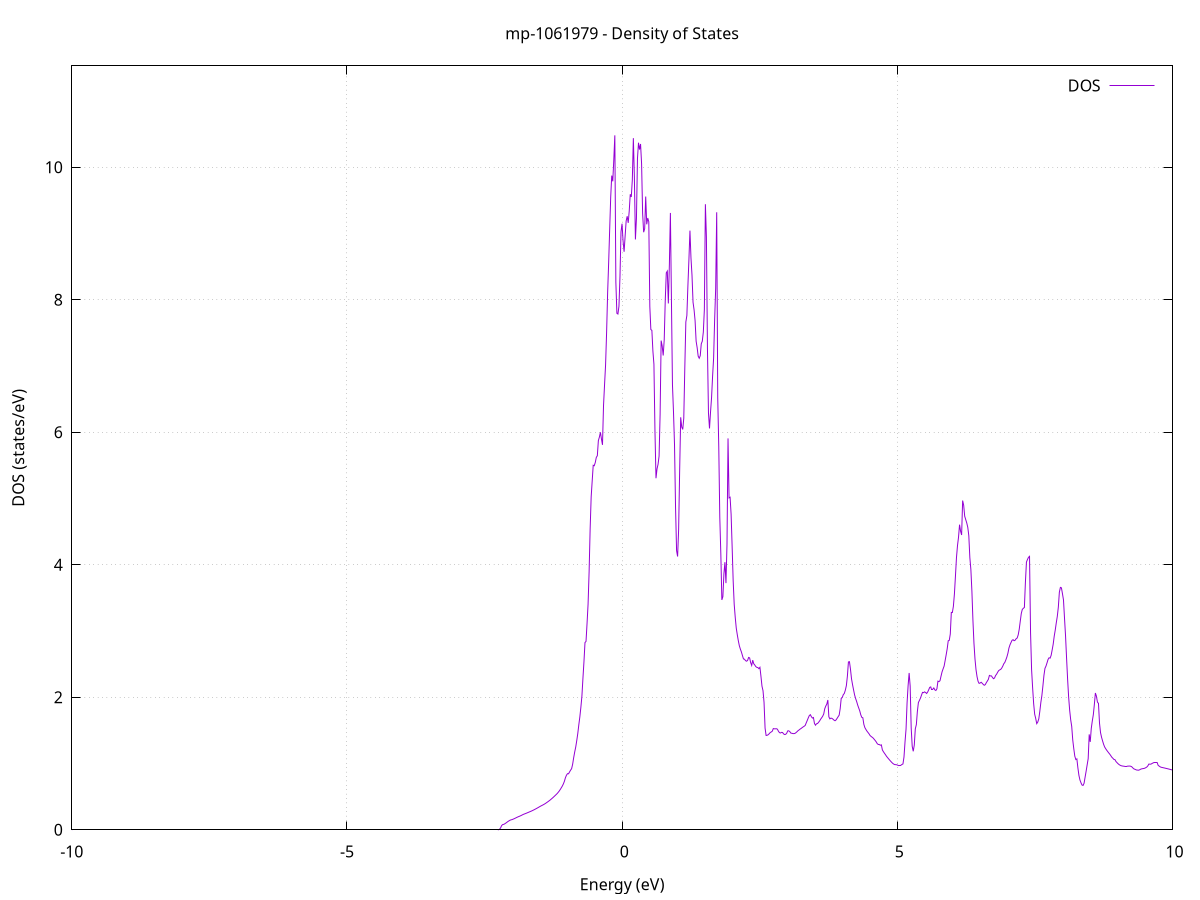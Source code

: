 set title 'mp-1061979 - Density of States'
set xlabel 'Energy (eV)'
set ylabel 'DOS (states/eV)'
set grid
set xrange [-10:10]
set yrange [0:11.532]
set xzeroaxis lt -1
set terminal png size 800,600
set output 'mp-1061979_dos_gnuplot.png'
plot '-' using 1:2 with lines title 'DOS'
-20.980500 0.000000
-20.961800 0.000000
-20.943100 0.000000
-20.924400 0.000000
-20.905700 0.000000
-20.887000 0.000000
-20.868300 0.000000
-20.849600 0.000000
-20.830900 0.000000
-20.812200 0.000000
-20.793500 0.000000
-20.774800 0.000000
-20.756100 0.000000
-20.737400 0.000000
-20.718700 0.000000
-20.700000 0.000000
-20.681300 0.000000
-20.662700 0.000000
-20.644000 0.000000
-20.625300 0.000000
-20.606600 0.000000
-20.587900 0.000000
-20.569200 0.000000
-20.550500 0.000000
-20.531800 0.000000
-20.513100 0.000000
-20.494400 0.000000
-20.475700 0.000000
-20.457000 0.000000
-20.438300 0.000000
-20.419600 0.000000
-20.400900 0.000000
-20.382200 0.000000
-20.363500 0.000000
-20.344800 0.000000
-20.326100 0.000000
-20.307400 0.000000
-20.288700 0.000000
-20.270000 0.000000
-20.251300 0.000000
-20.232600 0.000000
-20.213900 0.000000
-20.195200 0.000000
-20.176500 0.000000
-20.157800 0.000000
-20.139100 0.000000
-20.120400 0.000000
-20.101700 0.000000
-20.083000 0.000000
-20.064300 0.000000
-20.045600 0.000000
-20.026900 0.000000
-20.008200 0.000000
-19.989500 0.000000
-19.970800 0.000000
-19.952100 0.000000
-19.933500 0.000000
-19.914800 0.000000
-19.896100 0.000000
-19.877400 0.000000
-19.858700 0.000000
-19.840000 0.000000
-19.821300 0.000000
-19.802600 0.000000
-19.783900 0.000000
-19.765200 0.000000
-19.746500 0.000000
-19.727800 0.000000
-19.709100 0.000000
-19.690400 0.000000
-19.671700 0.000000
-19.653000 0.000000
-19.634300 0.000000
-19.615600 0.000000
-19.596900 0.000000
-19.578200 0.000000
-19.559500 0.000000
-19.540800 0.000000
-19.522100 0.000000
-19.503400 0.000000
-19.484700 0.000000
-19.466000 0.000000
-19.447300 0.000000
-19.428600 0.000000
-19.409900 0.000000
-19.391200 0.000000
-19.372500 0.000000
-19.353800 0.000000
-19.335100 0.000000
-19.316400 0.000000
-19.297700 0.000000
-19.279000 19.973100
-19.260300 28.837000
-19.241600 23.695400
-19.222900 20.373900
-19.204300 18.140600
-19.185600 19.420300
-19.166900 21.542400
-19.148200 35.650900
-19.129500 11.218200
-19.110800 0.000000
-19.092100 0.000000
-19.073400 6.638800
-19.054700 29.652400
-19.036000 77.945200
-19.017300 0.000000
-18.998600 0.000000
-18.979900 0.000000
-18.961200 0.000000
-18.942500 0.000000
-18.923800 0.000000
-18.905100 0.000000
-18.886400 0.000000
-18.867700 0.000000
-18.849000 0.000000
-18.830300 0.000000
-18.811600 0.000000
-18.792900 0.000000
-18.774200 0.000000
-18.755500 0.000000
-18.736800 0.000000
-18.718100 0.000000
-18.699400 0.000000
-18.680700 0.000000
-18.662000 0.000000
-18.643300 0.000000
-18.624600 0.000000
-18.605900 0.000000
-18.587200 0.000000
-18.568500 0.000000
-18.549800 0.000000
-18.531100 0.000000
-18.512400 0.000000
-18.493700 0.000000
-18.475100 0.000000
-18.456400 0.000000
-18.437700 0.000000
-18.419000 0.000000
-18.400300 0.000000
-18.381600 0.000000
-18.362900 0.000000
-18.344200 0.000000
-18.325500 0.000000
-18.306800 0.000000
-18.288100 0.000000
-18.269400 0.000000
-18.250700 0.000000
-18.232000 0.000000
-18.213300 0.000000
-18.194600 0.000000
-18.175900 0.000000
-18.157200 0.000000
-18.138500 0.000000
-18.119800 0.000000
-18.101100 0.000000
-18.082400 0.000000
-18.063700 0.000000
-18.045000 0.000000
-18.026300 0.000000
-18.007600 0.000000
-17.988900 0.000000
-17.970200 0.000000
-17.951500 0.000000
-17.932800 0.000000
-17.914100 0.000000
-17.895400 0.000000
-17.876700 0.000000
-17.858000 0.000000
-17.839300 0.000000
-17.820600 0.000000
-17.801900 0.000000
-17.783200 0.000000
-17.764500 0.000000
-17.745900 0.000000
-17.727200 0.000000
-17.708500 0.000000
-17.689800 0.000000
-17.671100 0.000000
-17.652400 0.000000
-17.633700 0.000000
-17.615000 0.000000
-17.596300 0.000000
-17.577600 0.000000
-17.558900 0.000000
-17.540200 0.000000
-17.521500 0.000000
-17.502800 0.000000
-17.484100 0.000000
-17.465400 0.000000
-17.446700 0.000000
-17.428000 0.000000
-17.409300 0.000000
-17.390600 0.000000
-17.371900 0.000000
-17.353200 0.000000
-17.334500 0.000000
-17.315800 0.000000
-17.297100 0.000000
-17.278400 0.000000
-17.259700 0.000000
-17.241000 0.000000
-17.222300 0.000000
-17.203600 0.000000
-17.184900 0.000000
-17.166200 0.000000
-17.147500 0.000000
-17.128800 0.000000
-17.110100 0.000000
-17.091400 0.000000
-17.072700 0.000000
-17.054000 0.000000
-17.035300 0.000000
-17.016700 0.000000
-16.998000 0.000000
-16.979300 0.000000
-16.960600 0.000000
-16.941900 0.000000
-16.923200 0.000000
-16.904500 0.000000
-16.885800 0.000000
-16.867100 0.000000
-16.848400 0.000000
-16.829700 0.000000
-16.811000 0.000000
-16.792300 0.000000
-16.773600 0.000000
-16.754900 0.000000
-16.736200 0.000000
-16.717500 0.000000
-16.698800 0.000000
-16.680100 0.000000
-16.661400 0.000000
-16.642700 0.000000
-16.624000 0.000000
-16.605300 0.000000
-16.586600 0.000000
-16.567900 0.000000
-16.549200 0.000000
-16.530500 0.000000
-16.511800 0.000000
-16.493100 0.000000
-16.474400 0.000000
-16.455700 0.000000
-16.437000 0.000000
-16.418300 0.000000
-16.399600 0.000000
-16.380900 0.000000
-16.362200 0.000000
-16.343500 0.000000
-16.324800 0.000000
-16.306100 0.000000
-16.287400 0.000000
-16.268800 0.000000
-16.250100 0.000000
-16.231400 0.000000
-16.212700 0.000000
-16.194000 0.000000
-16.175300 0.000000
-16.156600 0.000000
-16.137900 0.000000
-16.119200 0.000000
-16.100500 0.000000
-16.081800 0.000000
-16.063100 0.000000
-16.044400 0.000000
-16.025700 0.000000
-16.007000 0.000000
-15.988300 0.000000
-15.969600 0.000000
-15.950900 0.000000
-15.932200 0.000000
-15.913500 0.000000
-15.894800 0.000000
-15.876100 0.000000
-15.857400 0.000000
-15.838700 0.000000
-15.820000 0.000000
-15.801300 0.000000
-15.782600 0.000000
-15.763900 0.000000
-15.745200 0.000000
-15.726500 0.000000
-15.707800 0.000000
-15.689100 0.000000
-15.670400 0.000000
-15.651700 0.000000
-15.633000 0.000000
-15.614300 0.000000
-15.595600 0.000000
-15.576900 0.000000
-15.558200 0.000000
-15.539600 0.000000
-15.520900 0.000000
-15.502200 0.000000
-15.483500 0.000000
-15.464800 0.000000
-15.446100 0.000000
-15.427400 0.000000
-15.408700 0.000000
-15.390000 0.000000
-15.371300 0.000000
-15.352600 0.000000
-15.333900 0.000000
-15.315200 0.000000
-15.296500 0.000000
-15.277800 0.000000
-15.259100 0.000000
-15.240400 0.000000
-15.221700 0.000000
-15.203000 0.000000
-15.184300 0.000000
-15.165600 0.000000
-15.146900 0.000000
-15.128200 0.000000
-15.109500 0.000000
-15.090800 0.000000
-15.072100 0.000000
-15.053400 0.000000
-15.034700 0.000000
-15.016000 0.000000
-14.997300 0.000000
-14.978600 0.000000
-14.959900 0.000000
-14.941200 0.000000
-14.922500 0.000000
-14.903800 0.000000
-14.885100 0.000000
-14.866400 0.000000
-14.847700 0.000000
-14.829000 0.000000
-14.810400 0.000000
-14.791700 0.000000
-14.773000 0.000000
-14.754300 0.000000
-14.735600 0.000000
-14.716900 0.000000
-14.698200 0.000000
-14.679500 0.000000
-14.660800 0.000000
-14.642100 0.000000
-14.623400 0.000000
-14.604700 0.000000
-14.586000 0.000000
-14.567300 0.000000
-14.548600 0.000000
-14.529900 0.000000
-14.511200 0.000000
-14.492500 0.000000
-14.473800 0.000000
-14.455100 0.000000
-14.436400 0.000000
-14.417700 0.000000
-14.399000 0.000000
-14.380300 0.000000
-14.361600 0.000000
-14.342900 0.000000
-14.324200 0.000000
-14.305500 0.000000
-14.286800 0.000000
-14.268100 0.000000
-14.249400 0.000000
-14.230700 0.000000
-14.212000 0.000000
-14.193300 0.000000
-14.174600 0.000000
-14.155900 0.000000
-14.137200 0.000000
-14.118500 0.000000
-14.099800 0.000000
-14.081200 0.000000
-14.062500 0.000000
-14.043800 0.000000
-14.025100 0.000000
-14.006400 0.000000
-13.987700 0.000000
-13.969000 0.000000
-13.950300 0.000000
-13.931600 0.000000
-13.912900 0.000000
-13.894200 0.000000
-13.875500 0.000000
-13.856800 0.000000
-13.838100 0.000000
-13.819400 0.000000
-13.800700 0.000000
-13.782000 0.000000
-13.763300 0.000000
-13.744600 0.000000
-13.725900 0.000000
-13.707200 0.000000
-13.688500 0.000000
-13.669800 0.000000
-13.651100 0.000000
-13.632400 0.000000
-13.613700 0.000000
-13.595000 0.000000
-13.576300 0.000000
-13.557600 0.000000
-13.538900 0.000000
-13.520200 0.000000
-13.501500 0.000000
-13.482800 0.000000
-13.464100 0.000000
-13.445400 0.000000
-13.426700 0.000000
-13.408000 0.000000
-13.389300 0.000000
-13.370600 0.000000
-13.352000 0.000000
-13.333300 0.000000
-13.314600 0.000000
-13.295900 0.000000
-13.277200 0.000000
-13.258500 0.000000
-13.239800 0.000000
-13.221100 0.000000
-13.202400 0.000000
-13.183700 0.000000
-13.165000 0.000000
-13.146300 0.000000
-13.127600 0.000000
-13.108900 0.000000
-13.090200 0.000000
-13.071500 0.000000
-13.052800 0.000000
-13.034100 0.000000
-13.015400 0.000000
-12.996700 0.000000
-12.978000 0.000000
-12.959300 0.000000
-12.940600 0.000000
-12.921900 0.000000
-12.903200 0.000000
-12.884500 0.000000
-12.865800 0.000000
-12.847100 0.000000
-12.828400 0.000000
-12.809700 0.000000
-12.791000 0.000000
-12.772300 0.000000
-12.753600 0.000000
-12.734900 0.000000
-12.716200 0.000000
-12.697500 0.000000
-12.678800 0.000000
-12.660100 0.000000
-12.641400 0.000000
-12.622800 0.000000
-12.604100 0.000000
-12.585400 0.000000
-12.566700 0.000000
-12.548000 0.000000
-12.529300 0.000000
-12.510600 0.000000
-12.491900 0.000000
-12.473200 0.000000
-12.454500 0.000000
-12.435800 0.000000
-12.417100 0.000000
-12.398400 0.000000
-12.379700 0.000000
-12.361000 0.000000
-12.342300 0.000000
-12.323600 0.000000
-12.304900 0.000000
-12.286200 0.000000
-12.267500 0.000000
-12.248800 0.000000
-12.230100 0.000000
-12.211400 0.000000
-12.192700 0.000000
-12.174000 0.000000
-12.155300 0.000000
-12.136600 0.000000
-12.117900 0.000000
-12.099200 0.000000
-12.080500 0.000000
-12.061800 0.000000
-12.043100 0.000000
-12.024400 0.000000
-12.005700 0.000000
-11.987000 0.000000
-11.968300 0.000000
-11.949600 0.000000
-11.930900 0.000000
-11.912200 0.000000
-11.893600 0.000000
-11.874900 0.000000
-11.856200 0.000000
-11.837500 0.000000
-11.818800 0.000000
-11.800100 0.000000
-11.781400 0.000000
-11.762700 0.000000
-11.744000 0.000000
-11.725300 0.000000
-11.706600 0.000000
-11.687900 0.000000
-11.669200 0.000000
-11.650500 0.000000
-11.631800 0.000000
-11.613100 0.000000
-11.594400 0.000000
-11.575700 0.000000
-11.557000 0.000000
-11.538300 0.000000
-11.519600 0.000000
-11.500900 0.000000
-11.482200 0.000000
-11.463500 0.000000
-11.444800 0.000000
-11.426100 0.000000
-11.407400 0.000000
-11.388700 0.000000
-11.370000 0.000000
-11.351300 0.000000
-11.332600 0.000000
-11.313900 0.000000
-11.295200 0.000000
-11.276500 0.000000
-11.257800 0.000000
-11.239100 0.000000
-11.220400 0.000000
-11.201700 0.000000
-11.183000 0.000000
-11.164400 0.000000
-11.145700 0.000000
-11.127000 0.000000
-11.108300 0.000000
-11.089600 0.000000
-11.070900 0.000000
-11.052200 0.000000
-11.033500 0.000000
-11.014800 0.000000
-10.996100 0.000000
-10.977400 0.000000
-10.958700 0.000000
-10.940000 0.000000
-10.921300 0.000000
-10.902600 0.000000
-10.883900 0.000000
-10.865200 0.000000
-10.846500 0.000000
-10.827800 0.000000
-10.809100 0.000000
-10.790400 0.000000
-10.771700 0.000000
-10.753000 0.000000
-10.734300 0.000000
-10.715600 0.000000
-10.696900 0.000000
-10.678200 0.000000
-10.659500 0.000000
-10.640800 0.000000
-10.622100 0.000000
-10.603400 0.000000
-10.584700 0.000000
-10.566000 0.000000
-10.547300 0.000000
-10.528600 0.000000
-10.509900 0.000000
-10.491200 0.000000
-10.472500 0.000000
-10.453800 0.000000
-10.435200 0.000000
-10.416500 0.000000
-10.397800 0.000000
-10.379100 0.000000
-10.360400 0.000000
-10.341700 0.000000
-10.323000 0.000000
-10.304300 0.000000
-10.285600 0.000000
-10.266900 0.000000
-10.248200 0.000000
-10.229500 0.000000
-10.210800 0.000000
-10.192100 0.000000
-10.173400 0.000000
-10.154700 0.000000
-10.136000 0.000000
-10.117300 0.000000
-10.098600 0.000000
-10.079900 0.000000
-10.061200 0.000000
-10.042500 0.000000
-10.023800 0.000000
-10.005100 0.000000
-9.986400 0.000000
-9.967700 0.000000
-9.949000 0.000000
-9.930300 0.000000
-9.911600 0.000000
-9.892900 0.000000
-9.874200 0.000000
-9.855500 0.000000
-9.836800 0.000000
-9.818100 0.000000
-9.799400 0.000000
-9.780700 0.000000
-9.762000 0.000000
-9.743300 0.000000
-9.724600 0.000000
-9.706000 0.000000
-9.687300 0.000000
-9.668600 0.000000
-9.649900 0.000000
-9.631200 0.000000
-9.612500 0.000000
-9.593800 0.000000
-9.575100 0.000000
-9.556400 0.000000
-9.537700 0.000000
-9.519000 0.000000
-9.500300 0.000000
-9.481600 0.000000
-9.462900 0.000000
-9.444200 0.000000
-9.425500 0.000000
-9.406800 0.000000
-9.388100 0.000000
-9.369400 0.000000
-9.350700 0.000000
-9.332000 0.000000
-9.313300 0.000000
-9.294600 0.000000
-9.275900 0.000000
-9.257200 0.000000
-9.238500 0.000000
-9.219800 0.000000
-9.201100 0.000000
-9.182400 0.000000
-9.163700 0.000000
-9.145000 0.000000
-9.126300 0.000000
-9.107600 0.000000
-9.088900 0.000000
-9.070200 0.000000
-9.051500 0.000000
-9.032800 0.000000
-9.014100 0.000000
-8.995400 0.000000
-8.976800 0.000000
-8.958100 0.000000
-8.939400 0.000000
-8.920700 0.000000
-8.902000 0.000000
-8.883300 0.000000
-8.864600 0.000000
-8.845900 0.000000
-8.827200 0.000000
-8.808500 0.000000
-8.789800 0.000000
-8.771100 0.000000
-8.752400 0.000000
-8.733700 0.000000
-8.715000 0.000000
-8.696300 0.000000
-8.677600 0.000000
-8.658900 0.000000
-8.640200 0.000000
-8.621500 0.000000
-8.602800 0.000000
-8.584100 0.000000
-8.565400 0.000000
-8.546700 0.000000
-8.528000 0.000000
-8.509300 0.000000
-8.490600 0.000000
-8.471900 0.000000
-8.453200 0.000000
-8.434500 0.000000
-8.415800 0.000000
-8.397100 0.000000
-8.378400 0.000000
-8.359700 0.000000
-8.341000 0.000000
-8.322300 0.000000
-8.303600 0.000000
-8.284900 0.000000
-8.266200 0.000000
-8.247600 0.000000
-8.228900 0.000000
-8.210200 0.000000
-8.191500 0.000000
-8.172800 0.000000
-8.154100 0.000000
-8.135400 0.000000
-8.116700 0.000000
-8.098000 0.000000
-8.079300 0.000000
-8.060600 0.000000
-8.041900 0.000000
-8.023200 0.000000
-8.004500 0.000000
-7.985800 0.000000
-7.967100 0.000000
-7.948400 0.000000
-7.929700 0.000000
-7.911000 0.000000
-7.892300 0.000000
-7.873600 0.000000
-7.854900 0.000000
-7.836200 0.000000
-7.817500 0.000000
-7.798800 0.000000
-7.780100 0.000000
-7.761400 0.000000
-7.742700 0.000000
-7.724000 0.000000
-7.705300 0.000000
-7.686600 0.000000
-7.667900 0.000000
-7.649200 0.000000
-7.630500 0.000000
-7.611800 0.000000
-7.593100 0.000000
-7.574400 0.000000
-7.555700 0.000000
-7.537000 0.000000
-7.518400 0.000000
-7.499700 0.000000
-7.481000 0.000000
-7.462300 0.000000
-7.443600 0.000000
-7.424900 0.000000
-7.406200 0.000000
-7.387500 0.000000
-7.368800 0.000000
-7.350100 0.000000
-7.331400 0.000000
-7.312700 0.000000
-7.294000 0.000000
-7.275300 0.000000
-7.256600 0.000000
-7.237900 0.000000
-7.219200 0.000000
-7.200500 0.000000
-7.181800 0.000000
-7.163100 0.000000
-7.144400 0.000000
-7.125700 0.000000
-7.107000 0.000000
-7.088300 0.000000
-7.069600 0.000000
-7.050900 0.000000
-7.032200 0.000000
-7.013500 0.000000
-6.994800 0.000000
-6.976100 0.000000
-6.957400 0.000000
-6.938700 0.000000
-6.920000 0.000000
-6.901300 0.000000
-6.882600 0.000000
-6.863900 0.000000
-6.845200 0.000000
-6.826500 0.000000
-6.807800 0.000000
-6.789200 0.000000
-6.770500 0.000000
-6.751800 0.000000
-6.733100 0.000000
-6.714400 0.000000
-6.695700 0.000000
-6.677000 0.000000
-6.658300 0.000000
-6.639600 0.000000
-6.620900 0.000000
-6.602200 0.000000
-6.583500 0.000000
-6.564800 0.000000
-6.546100 0.000000
-6.527400 0.000000
-6.508700 0.000000
-6.490000 0.000000
-6.471300 0.000000
-6.452600 0.000000
-6.433900 0.000000
-6.415200 0.000000
-6.396500 0.000000
-6.377800 0.000000
-6.359100 0.000000
-6.340400 0.000000
-6.321700 0.000000
-6.303000 0.000000
-6.284300 0.000000
-6.265600 0.000000
-6.246900 0.000000
-6.228200 0.000000
-6.209500 0.000000
-6.190800 0.000000
-6.172100 0.000000
-6.153400 0.000000
-6.134700 0.000000
-6.116000 0.000000
-6.097300 0.000000
-6.078600 0.000000
-6.060000 0.000000
-6.041300 0.000000
-6.022600 0.000000
-6.003900 0.000000
-5.985200 0.000000
-5.966500 0.000000
-5.947800 0.000000
-5.929100 0.000000
-5.910400 0.000000
-5.891700 0.000000
-5.873000 0.000000
-5.854300 0.000000
-5.835600 0.000000
-5.816900 0.000000
-5.798200 0.000000
-5.779500 0.000000
-5.760800 0.000000
-5.742100 0.000000
-5.723400 0.000000
-5.704700 0.000000
-5.686000 0.000000
-5.667300 0.000000
-5.648600 0.000000
-5.629900 0.000000
-5.611200 0.000000
-5.592500 0.000000
-5.573800 0.000000
-5.555100 0.000000
-5.536400 0.000000
-5.517700 0.000000
-5.499000 0.000000
-5.480300 0.000000
-5.461600 0.000000
-5.442900 0.000000
-5.424200 0.000000
-5.405500 0.000000
-5.386800 0.000000
-5.368100 0.000000
-5.349400 0.000000
-5.330800 0.000000
-5.312100 0.000000
-5.293400 0.000000
-5.274700 0.000000
-5.256000 0.000000
-5.237300 0.000000
-5.218600 0.000000
-5.199900 0.000000
-5.181200 0.000000
-5.162500 0.000000
-5.143800 0.000000
-5.125100 0.000000
-5.106400 0.000000
-5.087700 0.000000
-5.069000 0.000000
-5.050300 0.000000
-5.031600 0.000000
-5.012900 0.000000
-4.994200 0.000000
-4.975500 0.000000
-4.956800 0.000000
-4.938100 0.000000
-4.919400 0.000000
-4.900700 0.000000
-4.882000 0.000000
-4.863300 0.000000
-4.844600 0.000000
-4.825900 0.000000
-4.807200 0.000000
-4.788500 0.000000
-4.769800 0.000000
-4.751100 0.000000
-4.732400 0.000000
-4.713700 0.000000
-4.695000 0.000000
-4.676300 0.000000
-4.657600 0.000000
-4.638900 0.000000
-4.620200 0.000000
-4.601600 0.000000
-4.582900 0.000000
-4.564200 0.000000
-4.545500 0.000000
-4.526800 0.000000
-4.508100 0.000000
-4.489400 0.000000
-4.470700 0.000000
-4.452000 0.000000
-4.433300 0.000000
-4.414600 0.000000
-4.395900 0.000000
-4.377200 0.000000
-4.358500 0.000000
-4.339800 0.000000
-4.321100 0.000000
-4.302400 0.000000
-4.283700 0.000000
-4.265000 0.000000
-4.246300 0.000000
-4.227600 0.000000
-4.208900 0.000000
-4.190200 0.000000
-4.171500 0.000000
-4.152800 0.000000
-4.134100 0.000000
-4.115400 0.000000
-4.096700 0.000000
-4.078000 0.000000
-4.059300 0.000000
-4.040600 0.000000
-4.021900 0.000000
-4.003200 0.000000
-3.984500 0.000000
-3.965800 0.000000
-3.947100 0.000000
-3.928400 0.000000
-3.909700 0.000000
-3.891000 0.000000
-3.872400 0.000000
-3.853700 0.000000
-3.835000 0.000000
-3.816300 0.000000
-3.797600 0.000000
-3.778900 0.000000
-3.760200 0.000000
-3.741500 0.000000
-3.722800 0.000000
-3.704100 0.000000
-3.685400 0.000000
-3.666700 0.000000
-3.648000 0.000000
-3.629300 0.000000
-3.610600 0.000000
-3.591900 0.000000
-3.573200 0.000000
-3.554500 0.000000
-3.535800 0.000000
-3.517100 0.000000
-3.498400 0.000000
-3.479700 0.000000
-3.461000 0.000000
-3.442300 0.000000
-3.423600 0.000000
-3.404900 0.000000
-3.386200 0.000000
-3.367500 0.000000
-3.348800 0.000000
-3.330100 0.000000
-3.311400 0.000000
-3.292700 0.000000
-3.274000 0.000000
-3.255300 0.000000
-3.236600 0.000000
-3.217900 0.000000
-3.199200 0.000000
-3.180500 0.000000
-3.161800 0.000000
-3.143200 0.000000
-3.124500 0.000000
-3.105800 0.000000
-3.087100 0.000000
-3.068400 0.000000
-3.049700 0.000000
-3.031000 0.000000
-3.012300 0.000000
-2.993600 0.000000
-2.974900 0.000000
-2.956200 0.000000
-2.937500 0.000000
-2.918800 0.000000
-2.900100 0.000000
-2.881400 0.000000
-2.862700 0.000000
-2.844000 0.000000
-2.825300 0.000000
-2.806600 0.000000
-2.787900 0.000000
-2.769200 0.000000
-2.750500 0.000000
-2.731800 0.000000
-2.713100 0.000000
-2.694400 0.000000
-2.675700 0.000000
-2.657000 0.000000
-2.638300 0.000000
-2.619600 0.000000
-2.600900 0.000000
-2.582200 0.000000
-2.563500 0.000000
-2.544800 0.000000
-2.526100 0.000000
-2.507400 0.000000
-2.488700 0.000000
-2.470000 0.000000
-2.451300 0.000000
-2.432600 0.000000
-2.414000 0.000000
-2.395300 0.000000
-2.376600 0.000000
-2.357900 0.000000
-2.339200 0.000000
-2.320500 0.000000
-2.301800 0.000000
-2.283100 0.000000
-2.264400 0.000000
-2.245700 0.000100
-2.227000 0.008300
-2.208300 0.029300
-2.189600 0.063300
-2.170900 0.078700
-2.152200 0.081400
-2.133500 0.090000
-2.114800 0.100200
-2.096100 0.111700
-2.077400 0.123500
-2.058700 0.133400
-2.040000 0.143000
-2.021300 0.149400
-2.002600 0.153000
-1.983900 0.159300
-1.965200 0.165800
-1.946500 0.173200
-1.927800 0.180900
-1.909100 0.188600
-1.890400 0.195600
-1.871700 0.202000
-1.853000 0.208600
-1.834300 0.215900
-1.815600 0.223900
-1.796900 0.231700
-1.778200 0.237900
-1.759500 0.243900
-1.740800 0.250100
-1.722100 0.256500
-1.703400 0.263100
-1.684800 0.269700
-1.666100 0.276300
-1.647400 0.282800
-1.628700 0.290400
-1.610000 0.298000
-1.591300 0.305700
-1.572600 0.314100
-1.553900 0.322500
-1.535200 0.331200
-1.516500 0.340200
-1.497800 0.349300
-1.479100 0.358000
-1.460400 0.366000
-1.441700 0.374100
-1.423000 0.382500
-1.404300 0.391700
-1.385600 0.402000
-1.366900 0.412900
-1.348200 0.424000
-1.329500 0.435500
-1.310800 0.447300
-1.292100 0.460600
-1.273400 0.473900
-1.254700 0.487700
-1.236000 0.502300
-1.217300 0.517100
-1.198600 0.532100
-1.179900 0.547500
-1.161200 0.566000
-1.142500 0.585900
-1.123800 0.609400
-1.105100 0.634500
-1.086400 0.661000
-1.067700 0.692800
-1.049000 0.732700
-1.030300 0.786500
-1.011600 0.823800
-0.992900 0.847100
-0.974200 0.845300
-0.955500 0.873000
-0.936900 0.899900
-0.918200 0.921900
-0.899500 0.989400
-0.880800 1.087300
-0.862100 1.173900
-0.843400 1.249200
-0.824700 1.346700
-0.806000 1.454100
-0.787300 1.585500
-0.768600 1.704100
-0.749900 1.849300
-0.731200 2.016000
-0.712500 2.285700
-0.693800 2.538600
-0.675100 2.826300
-0.656400 2.843700
-0.637700 3.115000
-0.619000 3.406400
-0.600300 3.893400
-0.581600 4.539200
-0.562900 5.024600
-0.544200 5.265400
-0.525500 5.502700
-0.506800 5.495700
-0.488100 5.544900
-0.469400 5.621400
-0.450700 5.647400
-0.432000 5.875500
-0.413300 5.928300
-0.394600 6.000600
-0.375900 5.898900
-0.357200 5.810700
-0.338500 6.401900
-0.319800 6.715000
-0.301100 7.015800
-0.282400 7.508200
-0.263700 8.105600
-0.245000 8.563700
-0.226300 9.071100
-0.207700 9.554800
-0.189000 9.875600
-0.170300 9.789100
-0.151600 10.115500
-0.132900 10.483200
-0.114200 8.264300
-0.095500 7.796800
-0.076800 7.785700
-0.058100 7.901900
-0.039400 8.350700
-0.020700 9.027800
-0.002000 9.148900
0.016700 8.888500
0.035400 8.725600
0.054100 8.962300
0.072800 9.190000
0.091500 9.262300
0.110200 9.161700
0.128900 9.342900
0.147600 9.593800
0.166300 9.553700
0.185000 9.811000
0.203700 10.441100
0.222400 9.845500
0.241100 8.911800
0.259800 9.230100
0.278500 10.134900
0.297200 10.371900
0.315900 10.268800
0.334600 10.352900
0.353300 10.055000
0.372000 9.307000
0.390700 9.020800
0.409400 9.074700
0.428100 9.559700
0.446800 9.140300
0.465500 9.235200
0.484200 9.178300
0.502900 7.899100
0.521500 7.552200
0.540200 7.538800
0.558900 7.226700
0.577600 7.027300
0.596300 6.018400
0.615000 5.306900
0.633700 5.447700
0.652400 5.517200
0.671100 5.640400
0.689800 6.268800
0.708500 7.384900
0.727200 7.304900
0.745900 7.160000
0.764600 7.397900
0.783300 7.989700
0.802000 8.407000
0.820700 8.433700
0.839400 7.945400
0.858100 8.528700
0.876800 9.311500
0.895500 8.009600
0.914200 6.721600
0.932900 6.309600
0.951600 5.812200
0.970300 4.866000
0.989000 4.214200
1.007700 4.125400
1.026400 4.533700
1.045100 5.427800
1.063800 6.226900
1.082500 6.079200
1.101200 6.044100
1.119900 6.212800
1.138600 6.974100
1.157300 7.665200
1.176000 7.762600
1.194700 8.210500
1.213400 8.610200
1.232100 9.045100
1.250700 8.631100
1.269400 8.369500
1.288100 7.963900
1.306800 7.849800
1.325500 7.684800
1.344200 7.376300
1.362900 7.278300
1.381600 7.149500
1.400300 7.118100
1.419000 7.157300
1.437700 7.335800
1.456400 7.376200
1.475100 7.513100
1.493800 7.851000
1.512500 9.443200
1.531200 8.948800
1.549900 7.270400
1.568600 6.291100
1.587300 6.058600
1.606000 6.307200
1.624700 6.523600
1.643400 6.846400
1.662100 7.120700
1.680800 7.704200
1.699500 8.170500
1.718200 9.322400
1.736900 6.524400
1.755600 5.784400
1.774300 4.719100
1.793000 4.166800
1.811700 3.470100
1.830400 3.519800
1.849100 3.864000
1.867800 4.040000
1.886500 3.723500
1.905200 4.311200
1.923900 5.907800
1.942600 5.010300
1.961300 5.020200
1.979900 4.763500
1.998600 4.271900
2.017300 3.761200
2.036000 3.404400
2.054700 3.208100
2.073400 3.045000
2.092100 2.944800
2.110800 2.854700
2.129500 2.777700
2.148200 2.727200
2.166900 2.684500
2.185600 2.630700
2.204300 2.579100
2.223000 2.575000
2.241700 2.553700
2.260400 2.544600
2.279100 2.556300
2.297800 2.601500
2.316500 2.594700
2.335200 2.523000
2.353900 2.480900
2.372600 2.560900
2.391300 2.506300
2.410000 2.487500
2.428700 2.463400
2.447400 2.452100
2.466100 2.448400
2.484800 2.432400
2.503500 2.452400
2.522200 2.317300
2.540900 2.167800
2.559600 2.099200
2.578300 1.922400
2.597000 1.534900
2.615700 1.423700
2.634400 1.426200
2.653100 1.434800
2.671800 1.449700
2.690500 1.467200
2.709100 1.476600
2.727800 1.487900
2.746500 1.527400
2.765200 1.524400
2.783900 1.524100
2.802600 1.525600
2.821300 1.518400
2.840000 1.487200
2.858700 1.466700
2.877400 1.460900
2.896100 1.470500
2.914800 1.468600
2.933500 1.447300
2.952200 1.437800
2.970900 1.440700
2.989600 1.456600
3.008300 1.492900
3.027000 1.493700
3.045700 1.482500
3.064400 1.460000
3.083100 1.456800
3.101800 1.452700
3.120500 1.451300
3.139200 1.455000
3.157900 1.465800
3.176600 1.479800
3.195300 1.495500
3.214000 1.506500
3.232700 1.519200
3.251400 1.529400
3.270100 1.541500
3.288800 1.552900
3.307500 1.563000
3.326200 1.575100
3.344900 1.614300
3.363600 1.651100
3.382300 1.689400
3.401000 1.724500
3.419700 1.737400
3.438300 1.707500
3.457000 1.686600
3.475700 1.694600
3.494400 1.605100
3.513100 1.578800
3.531800 1.600100
3.550500 1.604200
3.569200 1.622900
3.587900 1.643100
3.606600 1.669600
3.625300 1.690800
3.644000 1.714500
3.662700 1.747400
3.681400 1.827400
3.700100 1.867900
3.718800 1.897300
3.737500 1.959200
3.756200 1.704800
3.774900 1.674400
3.793600 1.685800
3.812300 1.681100
3.831000 1.669800
3.849700 1.655000
3.868400 1.646200
3.887100 1.658600
3.905800 1.682500
3.924500 1.706900
3.943200 1.730300
3.961900 1.828200
3.980600 1.984200
3.999300 1.995900
4.018000 2.039600
4.036700 2.058100
4.055400 2.107500
4.074100 2.175800
4.092800 2.319400
4.111500 2.533600
4.130200 2.537200
4.148900 2.423400
4.167500 2.280100
4.186200 2.191600
4.204900 2.112400
4.223600 2.035500
4.242300 1.981400
4.261000 1.936100
4.279700 1.883100
4.298400 1.839100
4.317100 1.795700
4.335800 1.736100
4.354500 1.697200
4.373200 1.691200
4.391900 1.591300
4.410600 1.541800
4.429300 1.514400
4.448000 1.489500
4.466700 1.469400
4.485400 1.449100
4.504100 1.423800
4.522800 1.409600
4.541500 1.397900
4.560200 1.385200
4.578900 1.366700
4.597600 1.347900
4.616300 1.327000
4.635000 1.300300
4.653700 1.288100
4.672400 1.286800
4.691100 1.276300
4.709800 1.281800
4.728500 1.205300
4.747200 1.178500
4.765900 1.155500
4.784600 1.133600
4.803300 1.109500
4.822000 1.090500
4.840700 1.071600
4.859400 1.053400
4.878100 1.035600
4.896700 1.018800
4.915400 1.003600
4.934100 0.991900
4.952800 0.984200
4.971500 0.982800
4.990200 0.980800
5.008900 0.974000
5.027600 0.968800
5.046300 0.976400
5.065000 0.976400
5.083700 0.985800
5.102400 0.993600
5.121100 1.098200
5.139800 1.326100
5.158500 1.519100
5.177200 1.916500
5.195900 2.176300
5.214600 2.366600
5.233300 2.170700
5.252000 1.536800
5.270700 1.258200
5.289400 1.184600
5.308100 1.278300
5.326800 1.523900
5.345500 1.587400
5.364200 1.785100
5.382900 1.920800
5.401600 1.953200
5.420300 1.987200
5.439000 2.031700
5.457700 2.074200
5.476400 2.069900
5.495100 2.081800
5.513800 2.072100
5.532500 2.057600
5.551200 2.079200
5.569900 2.113100
5.588600 2.149600
5.607300 2.156600
5.625900 2.117700
5.644600 2.117700
5.663300 2.141100
5.682000 2.111500
5.700700 2.102600
5.719400 2.128100
5.738100 2.243900
5.756800 2.236500
5.775500 2.250300
5.794200 2.319400
5.812900 2.383800
5.831600 2.428600
5.850300 2.470800
5.869000 2.555200
5.887700 2.641900
5.906400 2.733800
5.925100 2.853200
5.943800 2.859400
5.962500 2.955400
5.981200 3.281500
5.999900 3.279800
6.018600 3.373000
6.037300 3.558600
6.056000 3.826100
6.074700 4.107800
6.093400 4.290700
6.112100 4.417000
6.130800 4.606000
6.149500 4.507400
6.168200 4.450300
6.186900 4.970200
6.205600 4.898800
6.224300 4.733200
6.243000 4.681800
6.261700 4.631800
6.280400 4.564900
6.299100 4.437600
6.317800 4.108300
6.336500 3.928200
6.355100 3.601900
6.373800 3.163200
6.392500 2.816800
6.411200 2.578300
6.429900 2.416100
6.448600 2.310800
6.467300 2.241000
6.486000 2.210000
6.504700 2.215500
6.523400 2.226700
6.542100 2.211600
6.560800 2.194700
6.579500 2.181400
6.598200 2.191100
6.616900 2.220500
6.635600 2.245100
6.654300 2.270800
6.673000 2.330200
6.691700 2.323000
6.710400 2.322500
6.729100 2.298400
6.747800 2.280700
6.766500 2.291400
6.785200 2.328500
6.803900 2.348500
6.822600 2.377500
6.841300 2.402500
6.860000 2.413500
6.878700 2.421200
6.897400 2.441500
6.916100 2.470100
6.934800 2.506300
6.953500 2.526600
6.972200 2.565400
6.990900 2.608900
7.009600 2.666100
7.028300 2.743900
7.047000 2.791600
7.065700 2.826600
7.084300 2.860000
7.103000 2.869600
7.121700 2.854100
7.140400 2.861400
7.159100 2.883800
7.177800 2.895300
7.196500 2.942600
7.215200 3.027400
7.233900 3.148700
7.252600 3.265100
7.271300 3.327200
7.290000 3.343200
7.308700 3.355800
7.327400 3.736000
7.346100 4.040700
7.364800 4.080200
7.383500 4.113200
7.402200 4.127700
7.420900 2.973200
7.439600 2.416900
7.458300 2.145900
7.477000 1.905800
7.495700 1.745100
7.514400 1.681100
7.533100 1.602100
7.551800 1.626300
7.570500 1.674200
7.589200 1.787300
7.607900 1.922400
7.626600 2.026500
7.645300 2.172500
7.664000 2.329600
7.682700 2.436800
7.701400 2.471200
7.720100 2.519600
7.738800 2.571300
7.757500 2.596700
7.776200 2.591100
7.794900 2.633300
7.813500 2.714600
7.832200 2.801900
7.850900 2.922700
7.869600 3.015400
7.888300 3.123700
7.907000 3.222300
7.925700 3.361500
7.944400 3.587200
7.963100 3.658900
7.981800 3.652500
8.000500 3.564500
8.019200 3.470200
8.037900 3.193000
8.056600 2.928100
8.075300 2.591000
8.094000 2.274100
8.112700 2.005500
8.131400 1.805200
8.150100 1.661600
8.168800 1.560100
8.187500 1.355200
8.206200 1.224700
8.224900 1.111200
8.243600 1.060500
8.262300 1.070300
8.281000 0.934300
8.299700 0.821000
8.318400 0.751300
8.337100 0.709300
8.355800 0.675600
8.374500 0.669300
8.393200 0.701800
8.411900 0.793800
8.430600 0.884100
8.449300 0.979100
8.468000 1.073400
8.486700 1.440000
8.505400 1.327100
8.524100 1.530100
8.542700 1.641500
8.561400 1.736900
8.580100 1.891300
8.598800 2.064800
8.617500 2.017400
8.636200 1.927200
8.654900 1.907900
8.673600 1.611600
8.692300 1.467100
8.711000 1.396200
8.729700 1.341200
8.748400 1.290000
8.767100 1.250100
8.785800 1.224300
8.804500 1.201100
8.823200 1.180100
8.841900 1.159900
8.860600 1.140800
8.879300 1.118300
8.898000 1.095200
8.916700 1.079700
8.935400 1.061900
8.954100 1.058600
8.972800 1.030600
8.991500 1.013800
9.010200 0.997800
9.028900 0.984600
9.047600 0.974700
9.066300 0.967400
9.085000 0.963400
9.103700 0.961100
9.122400 0.958700
9.141100 0.958900
9.159800 0.958900
9.178500 0.959900
9.197200 0.961500
9.215900 0.961900
9.234600 0.960500
9.253300 0.954600
9.271900 0.941800
9.290600 0.923300
9.309300 0.915800
9.328000 0.908900
9.346700 0.902600
9.365400 0.900700
9.384100 0.899200
9.402800 0.905300
9.421500 0.914700
9.440200 0.919700
9.458900 0.922800
9.477600 0.925000
9.496300 0.929700
9.515000 0.937800
9.533700 0.947500
9.552400 0.965100
9.571100 0.992300
9.589800 0.989900
9.608500 0.991000
9.627200 1.000300
9.645900 1.008600
9.664600 1.015300
9.683300 1.016000
9.702000 1.015700
9.720700 1.015200
9.739400 0.972400
9.758100 0.961000
9.776800 0.949800
9.795500 0.943500
9.814200 0.939900
9.832900 0.936600
9.851600 0.933000
9.870300 0.929400
9.889000 0.925700
9.907700 0.921900
9.926400 0.918100
9.945100 0.914100
9.963800 0.909900
9.982500 0.905900
10.001100 0.901600
10.019800 0.896700
10.038500 0.891600
10.057200 0.886000
10.075900 0.880100
10.094600 0.872400
10.113300 0.866700
10.132000 0.862200
10.150700 0.858200
10.169400 0.854300
10.188100 0.850500
10.206800 0.847100
10.225500 0.843800
10.244200 0.840700
10.262900 0.837700
10.281600 0.834700
10.300300 0.831800
10.319000 0.828900
10.337700 0.826100
10.356400 0.823300
10.375100 0.820500
10.393800 0.817700
10.412500 0.815100
10.431200 0.812600
10.449900 0.810000
10.468600 0.807400
10.487300 0.804600
10.506000 0.801800
10.524700 0.798900
10.543400 0.795900
10.562100 0.792900
10.580800 0.789900
10.599500 0.786900
10.618200 0.784200
10.636900 0.781700
10.655600 0.779200
10.674300 0.776100
10.693000 0.773400
10.711700 0.770900
10.730300 0.768600
10.749000 0.766400
10.767700 0.764200
10.786400 0.762100
10.805100 0.760100
10.823800 0.758200
10.842500 0.756400
10.861200 0.754700
10.879900 0.752900
10.898600 0.751000
10.917300 0.748700
10.936000 0.746400
10.954700 0.744200
10.973400 0.741900
10.992100 0.739700
11.010800 0.737600
11.029500 0.735500
11.048200 0.733400
11.066900 0.731300
11.085600 0.729300
11.104300 0.727000
11.123000 0.722100
11.141700 0.720200
11.160400 0.718300
11.179100 0.717100
11.197800 0.715400
11.216500 0.713700
11.235200 0.711900
11.253900 0.710200
11.272600 0.708400
11.291300 0.706700
11.310000 0.705000
11.328700 0.703100
11.347400 0.701300
11.366100 0.699700
11.384800 0.698000
11.403500 0.696500
11.422200 0.695000
11.440900 0.693600
11.459500 0.692500
11.478200 0.691600
11.496900 0.691000
11.515600 0.690600
11.534300 0.690200
11.553000 0.690000
11.571700 0.690000
11.590400 0.690300
11.609100 0.690500
11.627800 0.690900
11.646500 0.691300
11.665200 0.691900
11.683900 0.692800
11.702600 0.694300
11.721300 0.696400
11.740000 0.698900
11.758700 0.703100
11.777400 0.711700
11.796100 0.712800
11.814800 0.714600
11.833500 0.717100
11.852200 0.720200
11.870900 0.724200
11.889600 0.729900
11.908300 0.736900
11.927000 0.745400
11.945700 0.755400
11.964400 0.767700
11.983100 0.783100
12.001800 0.799300
12.020500 0.818400
12.039200 0.843000
12.057900 0.865300
12.076600 0.887200
12.095300 0.913400
12.114000 0.946600
12.132700 0.989000
12.151400 1.057400
12.170100 1.162700
12.188700 1.296600
12.207400 1.474500
12.226100 1.756500
12.244800 2.123300
12.263500 2.092000
12.282200 2.048800
12.300900 2.172600
12.319600 2.144500
12.338300 1.873500
12.357000 1.818000
12.375700 1.935600
12.394400 2.313200
12.413100 2.497100
12.431800 2.898100
12.450500 3.337300
12.469200 3.735300
12.487900 3.525100
12.506600 3.030800
12.525300 2.711700
12.544000 2.506300
12.562700 2.350500
12.581400 2.292100
12.600100 2.267800
12.618800 2.242500
12.637500 2.206000
12.656200 2.173600
12.674900 2.246600
12.693600 2.351800
12.712300 2.123500
12.731000 2.054800
12.749700 1.995200
12.768400 1.961400
12.787100 1.930500
12.805800 1.905700
12.824500 1.887000
12.843200 1.877700
12.861900 1.883700
12.880600 1.879200
12.899300 1.867800
12.917900 1.873200
12.936600 1.860700
12.955300 1.913500
12.974000 1.806800
12.992700 1.734000
13.011400 1.650800
13.030100 1.611600
13.048800 1.606100
13.067500 1.611600
13.086200 1.651800
13.104900 1.693300
13.123600 1.741100
13.142300 1.800800
13.161000 1.913400
13.179700 2.038400
13.198400 2.217900
13.217100 2.409300
13.235800 2.679800
13.254500 3.442500
13.273200 4.078800
13.291900 5.350600
13.310600 7.519200
13.329300 11.624100
13.348000 18.903700
13.366700 4.597900
13.385400 2.880300
13.404100 2.152800
13.422800 1.707300
13.441500 1.380600
13.460200 1.132700
13.478900 0.953200
13.497600 0.851900
13.516300 0.783100
13.535000 0.726900
13.553700 0.656300
13.572400 0.616300
13.591100 0.579700
13.609800 0.544800
13.628500 0.510700
13.647100 0.476000
13.665800 0.443200
13.684500 0.408800
13.703200 0.369800
13.721900 0.341400
13.740600 0.321600
13.759300 0.303300
13.778000 0.284700
13.796700 0.265600
13.815400 0.249200
13.834100 0.236900
13.852800 0.224700
13.871500 0.214500
13.890200 0.206800
13.908900 0.199700
13.927600 0.193600
13.946300 0.188700
13.965000 0.184400
13.983700 0.180600
14.002400 0.177100
14.021100 0.173700
14.039800 0.170400
14.058500 0.167300
14.077200 0.164300
14.095900 0.161400
14.114600 0.158900
14.133300 0.156600
14.152000 0.154700
14.170700 0.153000
14.189400 0.151400
14.208100 0.152400
14.226800 0.154000
14.245500 0.154200
14.264200 0.152700
14.282900 0.160300
14.301600 0.153600
14.320300 0.135000
14.339000 0.114100
14.357700 0.095100
14.376300 0.084700
14.395000 0.076300
14.413700 0.068900
14.432400 0.061100
14.451100 0.052700
14.469800 0.048500
14.488500 0.045200
14.507200 0.041000
14.525900 0.035400
14.544600 0.028200
14.563300 0.019500
14.582000 0.010100
14.600700 0.008000
14.619400 0.006200
14.638100 0.004500
14.656800 0.003000
14.675500 0.001800
14.694200 0.000600
14.712900 0.000000
14.731600 0.000000
14.750300 0.000000
14.769000 0.000000
14.787700 0.000000
14.806400 0.000000
14.825100 0.000000
14.843800 0.000000
14.862500 0.000000
14.881200 0.000000
14.899900 0.000000
14.918600 0.000000
14.937300 0.000000
14.956000 0.000000
14.974700 0.000000
14.993400 0.000000
15.012100 0.000000
15.030800 0.000000
15.049500 0.000000
15.068200 0.000000
15.086900 0.000000
15.105600 0.000000
15.124200 0.000000
15.142900 0.000000
15.161600 0.000000
15.180300 0.000000
15.199000 0.000000
15.217700 0.000000
15.236400 0.000000
15.255100 0.000000
15.273800 0.000000
15.292500 0.000000
15.311200 0.000000
15.329900 0.000000
15.348600 0.000000
15.367300 0.000000
15.386000 0.000000
15.404700 0.000000
15.423400 0.000000
15.442100 0.000000
15.460800 0.000000
15.479500 0.000000
15.498200 0.000000
15.516900 0.000000
15.535600 0.000000
15.554300 0.000000
15.573000 0.000000
15.591700 0.000000
15.610400 0.000000
15.629100 0.000000
15.647800 0.000000
15.666500 0.000000
15.685200 0.000000
15.703900 0.000000
15.722600 0.000000
15.741300 0.000000
15.760000 0.000000
15.778700 0.000000
15.797400 0.000000
15.816100 0.000000
15.834800 0.000000
15.853400 0.000000
15.872100 0.000000
15.890800 0.000000
15.909500 0.000000
15.928200 0.000000
15.946900 0.000000
15.965600 0.000000
15.984300 0.000000
16.003000 0.000000
16.021700 0.000000
16.040400 0.000000
16.059100 0.000000
16.077800 0.000000
16.096500 0.000000
16.115200 0.000000
16.133900 0.000000
16.152600 0.000000
16.171300 0.000000
16.190000 0.000000
16.208700 0.000000
16.227400 0.000000
16.246100 0.000000
16.264800 0.000000
16.283500 0.000000
16.302200 0.000000
16.320900 0.000000
16.339600 0.000000
16.358300 0.000000
16.377000 0.000000
16.395700 0.000000
16.414400 0.000000
e
